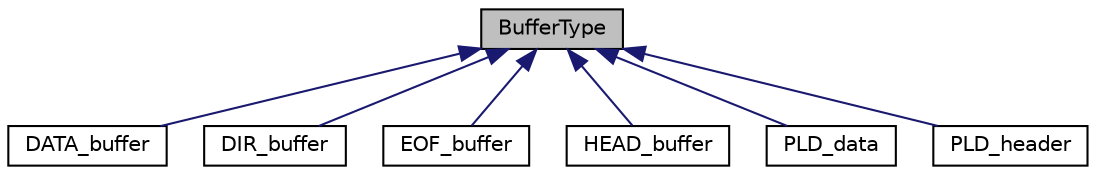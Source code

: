 digraph "BufferType"
{
  edge [fontname="Helvetica",fontsize="10",labelfontname="Helvetica",labelfontsize="10"];
  node [fontname="Helvetica",fontsize="10",shape=record];
  Node1 [label="BufferType",height=0.2,width=0.4,color="black", fillcolor="grey75", style="filled", fontcolor="black"];
  Node1 -> Node2 [dir="back",color="midnightblue",fontsize="10",style="solid",fontname="Helvetica"];
  Node2 [label="DATA_buffer",height=0.2,width=0.4,color="black", fillcolor="white", style="filled",URL="$d0/dff/class_d_a_t_a__buffer.html"];
  Node1 -> Node3 [dir="back",color="midnightblue",fontsize="10",style="solid",fontname="Helvetica"];
  Node3 [label="DIR_buffer",height=0.2,width=0.4,color="black", fillcolor="white", style="filled",URL="$d2/deb/class_d_i_r__buffer.html"];
  Node1 -> Node4 [dir="back",color="midnightblue",fontsize="10",style="solid",fontname="Helvetica"];
  Node4 [label="EOF_buffer",height=0.2,width=0.4,color="black", fillcolor="white", style="filled",URL="$d6/d4e/class_e_o_f__buffer.html",tooltip="A single EOF buffer signals the end of a run (pacman .ldf format). A double EOF signals the end of th..."];
  Node1 -> Node5 [dir="back",color="midnightblue",fontsize="10",style="solid",fontname="Helvetica"];
  Node5 [label="HEAD_buffer",height=0.2,width=0.4,color="black", fillcolor="white", style="filled",URL="$d8/d68/class_h_e_a_d__buffer.html"];
  Node1 -> Node6 [dir="back",color="midnightblue",fontsize="10",style="solid",fontname="Helvetica"];
  Node6 [label="PLD_data",height=0.2,width=0.4,color="black", fillcolor="white", style="filled",URL="$d0/d15/class_p_l_d__data.html",tooltip="The DATA buffer contains all physics data within the .pld file. "];
  Node1 -> Node7 [dir="back",color="midnightblue",fontsize="10",style="solid",fontname="Helvetica"];
  Node7 [label="PLD_header",height=0.2,width=0.4,color="black", fillcolor="white", style="filled",URL="$de/deb/class_p_l_d__header.html",tooltip="The pld header contains information about the run including the date/time, the title, and the run number. "];
}
